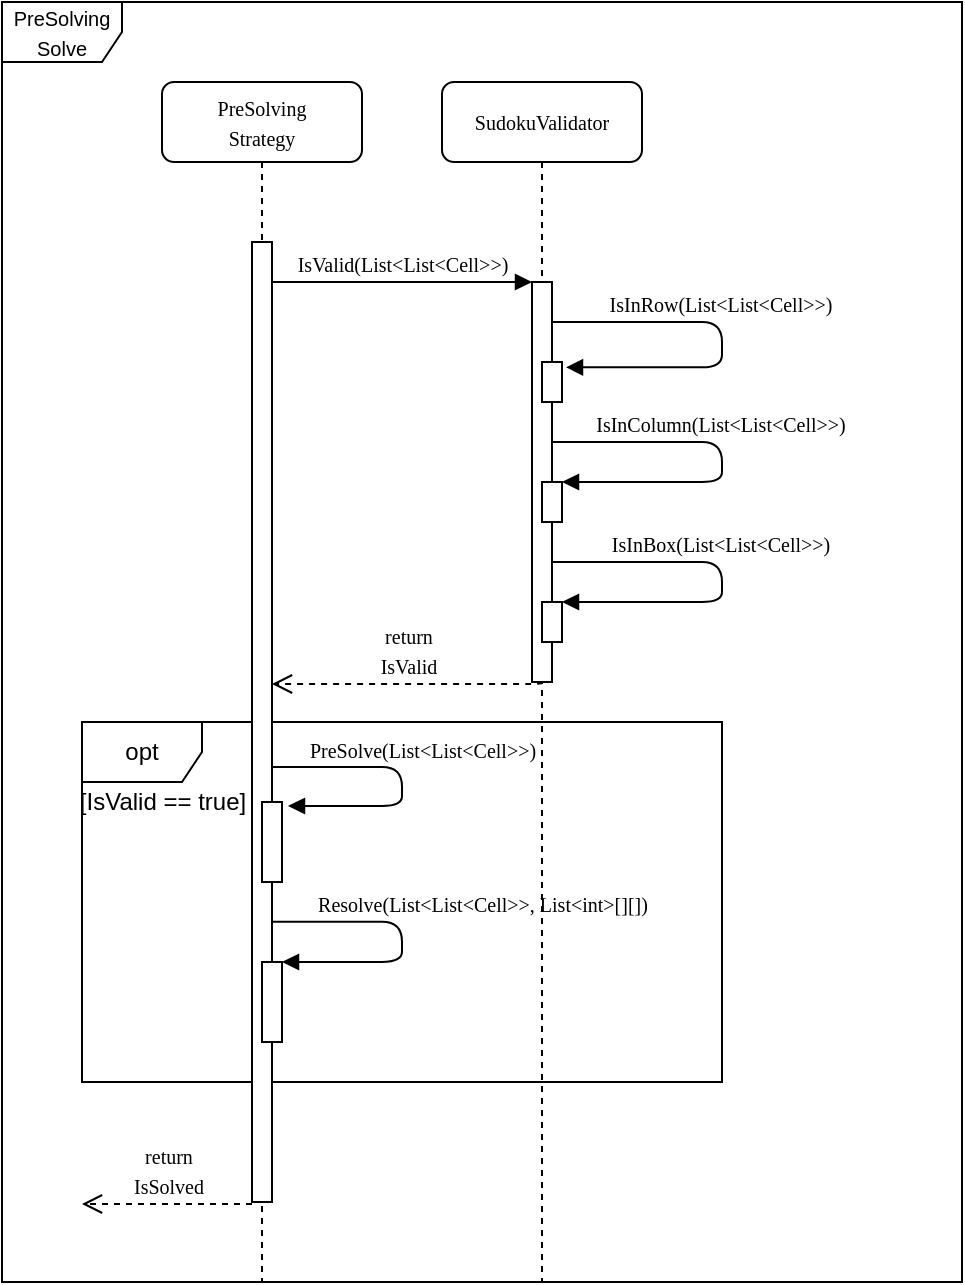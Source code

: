 <mxfile version="13.0.7" type="device"><diagram name="Page-1" id="13e1069c-82ec-6db2-03f1-153e76fe0fe0"><mxGraphModel dx="868" dy="450" grid="1" gridSize="10" guides="1" tooltips="1" connect="1" arrows="1" fold="1" page="1" pageScale="1" pageWidth="1100" pageHeight="850" background="#ffffff" math="0" shadow="0"><root><mxCell id="0"/><mxCell id="1" parent="0"/><mxCell id="BBpX17lbgsuQJMOsyiIj-96" value="&lt;font style=&quot;font-size: 10px&quot;&gt;PreSolving&lt;br&gt;Solve&lt;/font&gt;" style="shape=umlFrame;whiteSpace=wrap;html=1;labelBackgroundColor=none;fillColor=#ffffff;gradientColor=none;" vertex="1" parent="1"><mxGeometry x="600" y="40" width="480" height="640" as="geometry"/></mxCell><mxCell id="BBpX17lbgsuQJMOsyiIj-94" value="opt" style="shape=umlFrame;whiteSpace=wrap;html=1;labelBackgroundColor=#ffffff;fillColor=#ffffff;gradientColor=none;" vertex="1" parent="1"><mxGeometry x="640" y="400" width="320" height="180" as="geometry"/></mxCell><mxCell id="BBpX17lbgsuQJMOsyiIj-18" value="&lt;font style=&quot;font-size: 10px&quot;&gt;PreSolving&lt;br&gt;Strategy&lt;br&gt;&lt;/font&gt;" style="shape=umlLifeline;perimeter=lifelinePerimeter;whiteSpace=wrap;html=1;container=1;collapsible=0;recursiveResize=0;outlineConnect=0;rounded=1;shadow=0;comic=0;labelBackgroundColor=none;strokeWidth=1;fontFamily=Verdana;fontSize=12;align=center;" vertex="1" parent="1"><mxGeometry x="680" y="80" width="100" height="600" as="geometry"/></mxCell><mxCell id="BBpX17lbgsuQJMOsyiIj-74" value="" style="html=1;points=[];perimeter=orthogonalPerimeter;fillColor=#ffffff;gradientColor=none;labelBackgroundColor=#ffffff;" vertex="1" parent="BBpX17lbgsuQJMOsyiIj-18"><mxGeometry x="45" y="80" width="10" height="480" as="geometry"/></mxCell><mxCell id="BBpX17lbgsuQJMOsyiIj-102" value="" style="html=1;points=[];perimeter=orthogonalPerimeter;fillColor=#ffffff;gradientColor=none;labelBackgroundColor=#ffffff;" vertex="1" parent="BBpX17lbgsuQJMOsyiIj-18"><mxGeometry x="50" y="440" width="10" height="40" as="geometry"/></mxCell><mxCell id="BBpX17lbgsuQJMOsyiIj-103" value="&lt;span style=&quot;font-size: 10px&quot;&gt;Resolve(List&amp;lt;List&amp;lt;Cell&amp;gt;&amp;gt;, List&amp;lt;int&amp;gt;[][])&lt;/span&gt;" style="html=1;verticalAlign=bottom;endArrow=block;labelBackgroundColor=#ffffff;fontFamily=Verdana;fontSize=12;edgeStyle=elbowEdgeStyle;elbow=vertical;entryX=1;entryY=0;entryDx=0;entryDy=0;entryPerimeter=0;exitX=1;exitY=0.708;exitDx=0;exitDy=0;exitPerimeter=0;" edge="1" parent="BBpX17lbgsuQJMOsyiIj-18" source="BBpX17lbgsuQJMOsyiIj-74" target="BBpX17lbgsuQJMOsyiIj-102"><mxGeometry x="-0.104" y="40" relative="1" as="geometry"><mxPoint x="65" y="347.09" as="sourcePoint"/><mxPoint x="73" y="372" as="targetPoint"/><Array as="points"><mxPoint x="120" y="430"/><mxPoint x="-145" y="360"/><mxPoint x="-185" y="330"/><mxPoint x="-135" y="320"/><mxPoint x="-170" y="300"/><mxPoint x="-180" y="290"/></Array><mxPoint as="offset"/></mxGeometry></mxCell><mxCell id="BBpX17lbgsuQJMOsyiIj-20" value="&lt;span style=&quot;font-size: 10px&quot;&gt;IsValid(List&amp;lt;List&amp;lt;Cell&amp;gt;&amp;gt;)&lt;/span&gt;" style="html=1;verticalAlign=bottom;endArrow=block;labelBackgroundColor=#ffffff;fontFamily=Verdana;fontSize=12;edgeStyle=elbowEdgeStyle;elbow=vertical;" edge="1" parent="1" source="BBpX17lbgsuQJMOsyiIj-74" target="BBpX17lbgsuQJMOsyiIj-76"><mxGeometry relative="1" as="geometry"><mxPoint x="740" y="160" as="sourcePoint"/><mxPoint x="820" y="200" as="targetPoint"/><Array as="points"><mxPoint x="830" y="180"/><mxPoint x="810" y="200"/><mxPoint x="770" y="170"/><mxPoint x="820" y="160"/><mxPoint x="785" y="140"/><mxPoint x="775" y="130"/></Array></mxGeometry></mxCell><mxCell id="BBpX17lbgsuQJMOsyiIj-25" value="&lt;font style=&quot;font-size: 10px&quot;&gt;return &lt;br&gt;IsValid&lt;br&gt;&lt;/font&gt;" style="html=1;verticalAlign=bottom;endArrow=open;dashed=1;endSize=8;labelBackgroundColor=#ffffff;fontFamily=Verdana;fontSize=12;edgeStyle=elbowEdgeStyle;elbow=vertical;" edge="1" parent="1" source="BBpX17lbgsuQJMOsyiIj-76" target="BBpX17lbgsuQJMOsyiIj-74"><mxGeometry relative="1" as="geometry"><mxPoint x="730" y="381" as="targetPoint"/><Array as="points"><mxPoint x="835" y="381"/></Array><mxPoint x="810" y="370" as="sourcePoint"/></mxGeometry></mxCell><mxCell id="BBpX17lbgsuQJMOsyiIj-50" value="&lt;font style=&quot;font-size: 10px&quot;&gt;SudokuValidator&lt;br&gt;&lt;/font&gt;" style="shape=umlLifeline;perimeter=lifelinePerimeter;whiteSpace=wrap;html=1;container=1;collapsible=0;recursiveResize=0;outlineConnect=0;rounded=1;shadow=0;comic=0;labelBackgroundColor=none;strokeWidth=1;fontFamily=Verdana;fontSize=12;align=center;" vertex="1" parent="1"><mxGeometry x="820" y="80" width="100" height="600" as="geometry"/></mxCell><mxCell id="BBpX17lbgsuQJMOsyiIj-76" value="" style="html=1;points=[];perimeter=orthogonalPerimeter;fillColor=#ffffff;gradientColor=none;labelBackgroundColor=#ffffff;" vertex="1" parent="BBpX17lbgsuQJMOsyiIj-50"><mxGeometry x="45" y="100" width="10" height="200" as="geometry"/></mxCell><mxCell id="BBpX17lbgsuQJMOsyiIj-79" value="" style="html=1;points=[];perimeter=orthogonalPerimeter;fillColor=#ffffff;gradientColor=none;labelBackgroundColor=#ffffff;" vertex="1" parent="1"><mxGeometry x="870" y="220" width="10" height="20" as="geometry"/></mxCell><mxCell id="BBpX17lbgsuQJMOsyiIj-80" value="&lt;span style=&quot;font-size: 10px&quot;&gt;IsInRow(List&amp;lt;List&amp;lt;Cell&amp;gt;&amp;gt;)&lt;/span&gt;" style="html=1;verticalAlign=bottom;endArrow=block;labelBackgroundColor=none;fontFamily=Verdana;fontSize=12;edgeStyle=elbowEdgeStyle;elbow=vertical;entryX=1.2;entryY=0.133;entryDx=0;entryDy=0;entryPerimeter=0;" edge="1" parent="1" source="BBpX17lbgsuQJMOsyiIj-76" target="BBpX17lbgsuQJMOsyiIj-79"><mxGeometry x="-0.095" relative="1" as="geometry"><mxPoint x="900" y="200" as="sourcePoint"/><mxPoint x="1030" y="200" as="targetPoint"/><Array as="points"><mxPoint x="960" y="200"/><mxPoint x="975" y="220"/><mxPoint x="935" y="190"/><mxPoint x="985" y="180"/><mxPoint x="950" y="160"/><mxPoint x="940" y="150"/></Array><mxPoint as="offset"/></mxGeometry></mxCell><mxCell id="BBpX17lbgsuQJMOsyiIj-81" value="" style="html=1;points=[];perimeter=orthogonalPerimeter;fillColor=#ffffff;gradientColor=none;labelBackgroundColor=#ffffff;" vertex="1" parent="1"><mxGeometry x="870" y="280" width="10" height="20" as="geometry"/></mxCell><mxCell id="BBpX17lbgsuQJMOsyiIj-83" value="&lt;span style=&quot;font-size: 10px&quot;&gt;IsInColumn(List&amp;lt;List&amp;lt;Cell&amp;gt;&amp;gt;)&lt;/span&gt;" style="html=1;verticalAlign=bottom;endArrow=block;labelBackgroundColor=none;fontFamily=Verdana;fontSize=12;edgeStyle=elbowEdgeStyle;elbow=vertical;entryX=1;entryY=0;entryDx=0;entryDy=0;entryPerimeter=0;" edge="1" parent="1" source="BBpX17lbgsuQJMOsyiIj-76" target="BBpX17lbgsuQJMOsyiIj-81"><mxGeometry x="-0.095" relative="1" as="geometry"><mxPoint x="940" y="270" as="sourcePoint"/><mxPoint x="980" y="300" as="targetPoint"/><Array as="points"><mxPoint x="960" y="260"/><mxPoint x="985" y="230"/><mxPoint x="945" y="200"/><mxPoint x="995" y="190"/><mxPoint x="960" y="170"/><mxPoint x="950" y="160"/></Array><mxPoint as="offset"/></mxGeometry></mxCell><mxCell id="BBpX17lbgsuQJMOsyiIj-84" value="" style="html=1;points=[];perimeter=orthogonalPerimeter;fillColor=#ffffff;gradientColor=none;labelBackgroundColor=#ffffff;" vertex="1" parent="1"><mxGeometry x="870" y="340" width="10" height="20" as="geometry"/></mxCell><mxCell id="BBpX17lbgsuQJMOsyiIj-85" value="&lt;span style=&quot;font-size: 10px&quot;&gt;IsInBox(List&amp;lt;List&amp;lt;Cell&amp;gt;&amp;gt;)&lt;/span&gt;" style="html=1;verticalAlign=bottom;endArrow=block;labelBackgroundColor=none;fontFamily=Verdana;fontSize=12;edgeStyle=elbowEdgeStyle;elbow=vertical;entryX=1;entryY=0;entryDx=0;entryDy=0;entryPerimeter=0;" edge="1" parent="1" source="BBpX17lbgsuQJMOsyiIj-76" target="BBpX17lbgsuQJMOsyiIj-84"><mxGeometry x="-0.095" relative="1" as="geometry"><mxPoint x="885" y="270" as="sourcePoint"/><mxPoint x="960" y="340" as="targetPoint"/><Array as="points"><mxPoint x="960" y="320"/><mxPoint x="995" y="240"/><mxPoint x="955" y="210"/><mxPoint x="1005" y="200"/><mxPoint x="970" y="180"/><mxPoint x="960" y="170"/></Array><mxPoint as="offset"/></mxGeometry></mxCell><mxCell id="BBpX17lbgsuQJMOsyiIj-92" value="&lt;font style=&quot;font-size: 10px&quot;&gt;return &lt;br&gt;IsSolved&lt;br&gt;&lt;/font&gt;" style="html=1;verticalAlign=bottom;endArrow=open;dashed=1;endSize=8;labelBackgroundColor=#ffffff;fontFamily=Verdana;fontSize=12;edgeStyle=elbowEdgeStyle;elbow=vertical;exitX=0;exitY=1.002;exitDx=0;exitDy=0;exitPerimeter=0;" edge="1" parent="1" source="BBpX17lbgsuQJMOsyiIj-74"><mxGeometry relative="1" as="geometry"><mxPoint x="640" y="641" as="targetPoint"/><Array as="points"><mxPoint x="660" y="641"/><mxPoint x="680" y="520"/></Array><mxPoint x="670" y="520" as="sourcePoint"/></mxGeometry></mxCell><mxCell id="BBpX17lbgsuQJMOsyiIj-95" value="[IsValid == true]" style="text;html=1;align=center;verticalAlign=middle;resizable=0;points=[];autosize=1;" vertex="1" parent="1"><mxGeometry x="630" y="430" width="100" height="20" as="geometry"/></mxCell><mxCell id="BBpX17lbgsuQJMOsyiIj-99" value="" style="html=1;points=[];perimeter=orthogonalPerimeter;fillColor=#ffffff;gradientColor=none;labelBackgroundColor=#ffffff;" vertex="1" parent="1"><mxGeometry x="730" y="440" width="10" height="40" as="geometry"/></mxCell><mxCell id="BBpX17lbgsuQJMOsyiIj-101" value="&lt;span style=&quot;font-size: 10px&quot;&gt;PreSolve(List&amp;lt;List&amp;lt;Cell&amp;gt;&amp;gt;)&lt;/span&gt;" style="html=1;verticalAlign=bottom;endArrow=block;labelBackgroundColor=#ffffff;fontFamily=Verdana;fontSize=12;edgeStyle=elbowEdgeStyle;elbow=vertical;exitX=1;exitY=0.547;exitDx=0;exitDy=0;exitPerimeter=0;entryX=1.3;entryY=0.05;entryDx=0;entryDy=0;entryPerimeter=0;" edge="1" parent="1" source="BBpX17lbgsuQJMOsyiIj-74" target="BBpX17lbgsuQJMOsyiIj-99"><mxGeometry x="-0.081" y="10" relative="1" as="geometry"><mxPoint x="510" y="390" as="sourcePoint"/><mxPoint x="520" y="490" as="targetPoint"/><Array as="points"><mxPoint x="800" y="430"/><mxPoint x="525" y="430"/><mxPoint x="485" y="400"/><mxPoint x="535" y="390"/><mxPoint x="500" y="370"/><mxPoint x="490" y="360"/></Array><mxPoint as="offset"/></mxGeometry></mxCell></root></mxGraphModel></diagram></mxfile>
